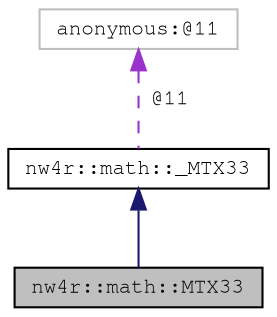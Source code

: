 digraph "nw4r::math::MTX33"
{
 // LATEX_PDF_SIZE
  edge [fontname="FreeMono",fontsize="10",labelfontname="FreeMono",labelfontsize="10"];
  node [fontname="FreeMono",fontsize="10",shape=record];
  Node1 [label="nw4r::math::MTX33",height=0.2,width=0.4,color="black", fillcolor="grey75", style="filled", fontcolor="black",tooltip=" "];
  Node2 -> Node1 [dir="back",color="midnightblue",fontsize="10",style="solid",fontname="FreeMono"];
  Node2 [label="nw4r::math::_MTX33",height=0.2,width=0.4,color="black", fillcolor="white", style="filled",URL="$structnw4r_1_1math_1_1___m_t_x33.html",tooltip=" "];
  Node3 -> Node2 [dir="back",color="darkorchid3",fontsize="10",style="dashed",label=" @11" ,fontname="FreeMono"];
  Node3 [label="anonymous:@11",height=0.2,width=0.4,color="grey75", fillcolor="white", style="filled",tooltip=" "];
}
